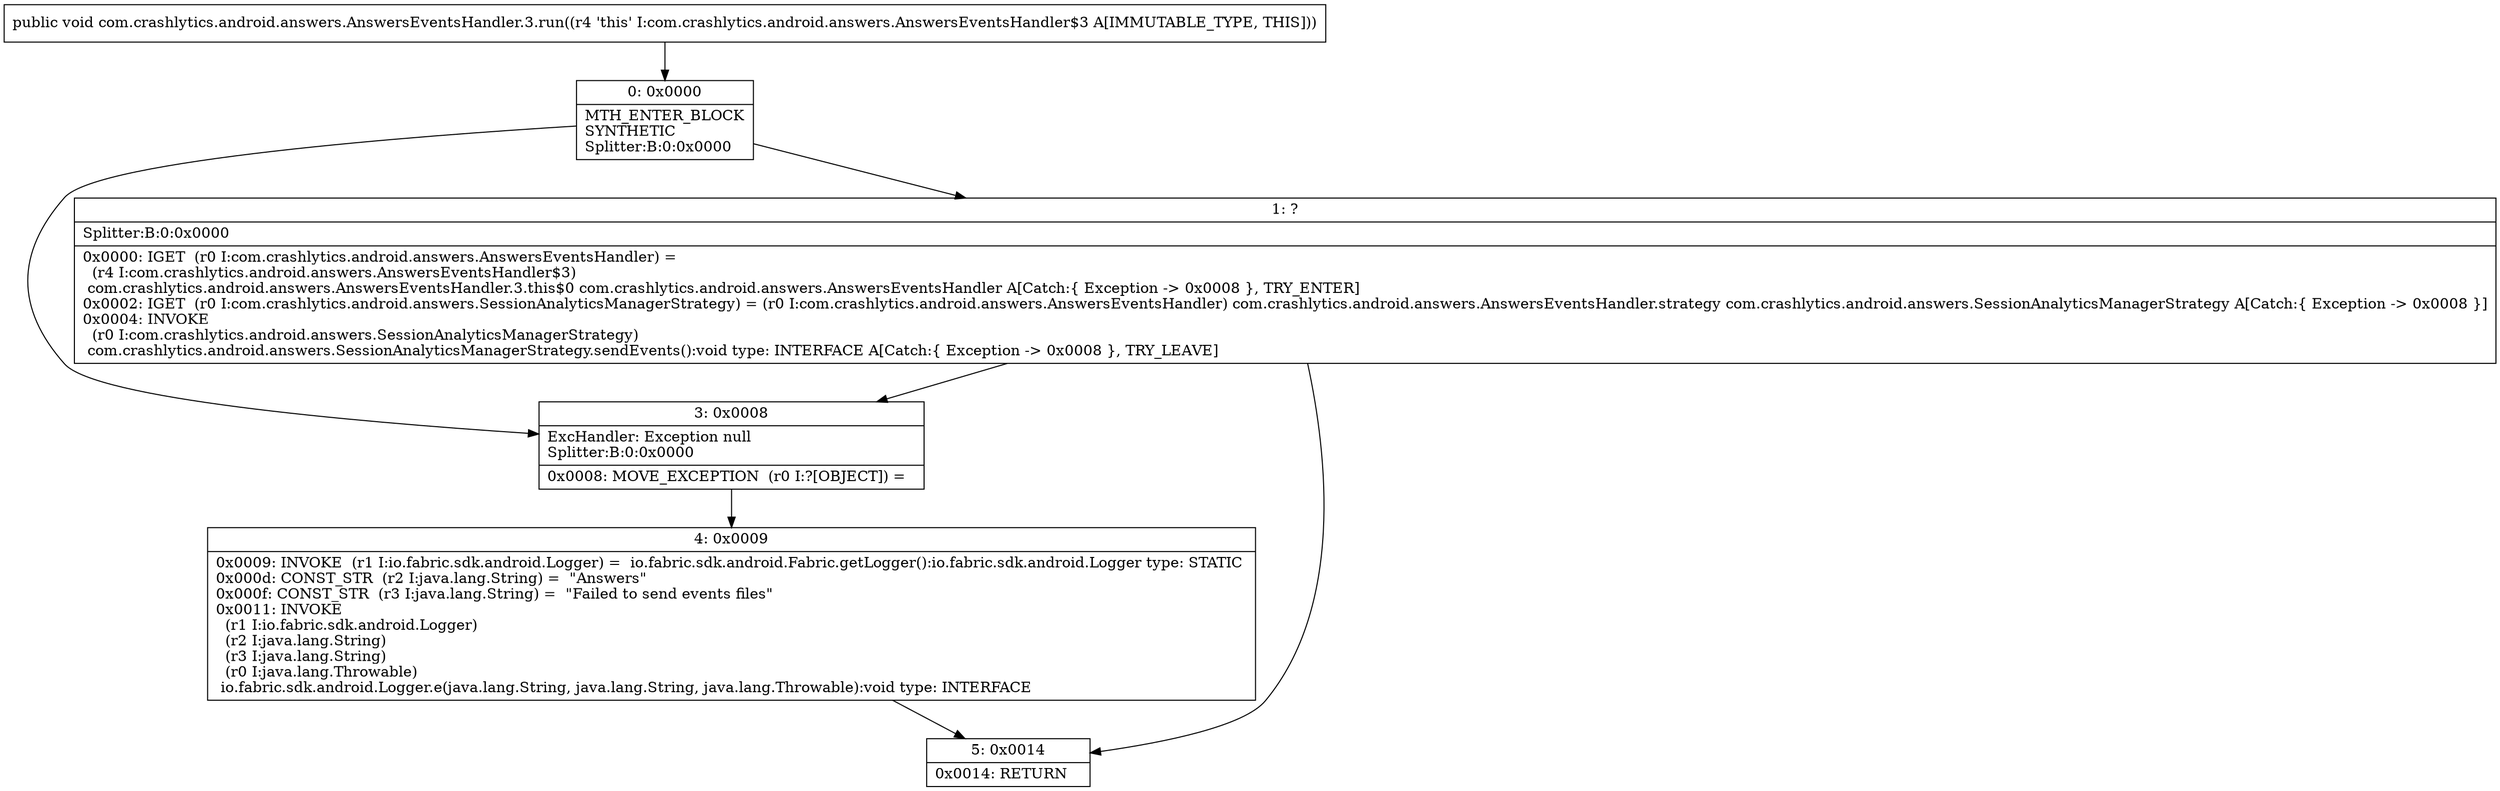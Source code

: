 digraph "CFG forcom.crashlytics.android.answers.AnswersEventsHandler.3.run()V" {
Node_0 [shape=record,label="{0\:\ 0x0000|MTH_ENTER_BLOCK\lSYNTHETIC\lSplitter:B:0:0x0000\l}"];
Node_1 [shape=record,label="{1\:\ ?|Splitter:B:0:0x0000\l|0x0000: IGET  (r0 I:com.crashlytics.android.answers.AnswersEventsHandler) = \l  (r4 I:com.crashlytics.android.answers.AnswersEventsHandler$3)\l com.crashlytics.android.answers.AnswersEventsHandler.3.this$0 com.crashlytics.android.answers.AnswersEventsHandler A[Catch:\{ Exception \-\> 0x0008 \}, TRY_ENTER]\l0x0002: IGET  (r0 I:com.crashlytics.android.answers.SessionAnalyticsManagerStrategy) = (r0 I:com.crashlytics.android.answers.AnswersEventsHandler) com.crashlytics.android.answers.AnswersEventsHandler.strategy com.crashlytics.android.answers.SessionAnalyticsManagerStrategy A[Catch:\{ Exception \-\> 0x0008 \}]\l0x0004: INVOKE  \l  (r0 I:com.crashlytics.android.answers.SessionAnalyticsManagerStrategy)\l com.crashlytics.android.answers.SessionAnalyticsManagerStrategy.sendEvents():void type: INTERFACE A[Catch:\{ Exception \-\> 0x0008 \}, TRY_LEAVE]\l}"];
Node_3 [shape=record,label="{3\:\ 0x0008|ExcHandler: Exception null\lSplitter:B:0:0x0000\l|0x0008: MOVE_EXCEPTION  (r0 I:?[OBJECT]) =  \l}"];
Node_4 [shape=record,label="{4\:\ 0x0009|0x0009: INVOKE  (r1 I:io.fabric.sdk.android.Logger) =  io.fabric.sdk.android.Fabric.getLogger():io.fabric.sdk.android.Logger type: STATIC \l0x000d: CONST_STR  (r2 I:java.lang.String) =  \"Answers\" \l0x000f: CONST_STR  (r3 I:java.lang.String) =  \"Failed to send events files\" \l0x0011: INVOKE  \l  (r1 I:io.fabric.sdk.android.Logger)\l  (r2 I:java.lang.String)\l  (r3 I:java.lang.String)\l  (r0 I:java.lang.Throwable)\l io.fabric.sdk.android.Logger.e(java.lang.String, java.lang.String, java.lang.Throwable):void type: INTERFACE \l}"];
Node_5 [shape=record,label="{5\:\ 0x0014|0x0014: RETURN   \l}"];
MethodNode[shape=record,label="{public void com.crashlytics.android.answers.AnswersEventsHandler.3.run((r4 'this' I:com.crashlytics.android.answers.AnswersEventsHandler$3 A[IMMUTABLE_TYPE, THIS])) }"];
MethodNode -> Node_0;
Node_0 -> Node_1;
Node_0 -> Node_3;
Node_1 -> Node_3;
Node_1 -> Node_5;
Node_3 -> Node_4;
Node_4 -> Node_5;
}


